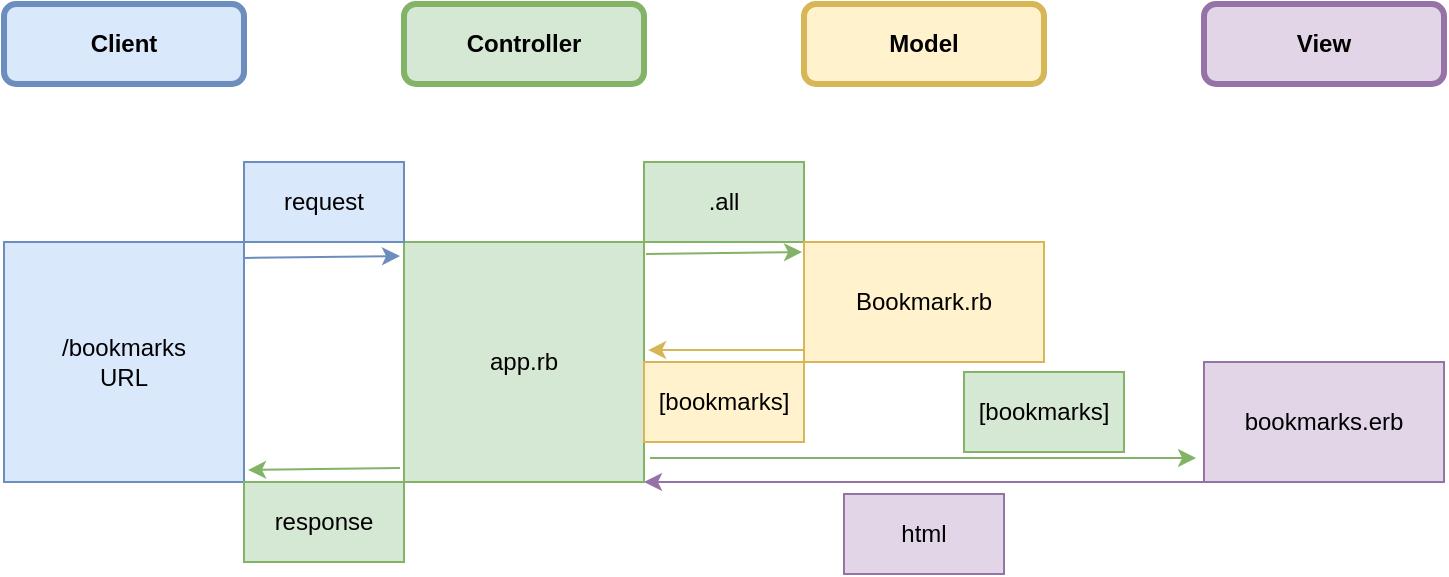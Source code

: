 <mxfile version="13.3.5" type="google"><diagram id="C5RBs43oDa-KdzZeNtuy" name="Page-1"><mxGraphModel dx="224" dy="646" grid="1" gridSize="10" guides="1" tooltips="1" connect="1" arrows="1" fold="1" page="1" pageScale="1" pageWidth="827" pageHeight="1169" math="0" shadow="0"><root><mxCell id="WIyWlLk6GJQsqaUBKTNV-0"/><mxCell id="WIyWlLk6GJQsqaUBKTNV-1" parent="WIyWlLk6GJQsqaUBKTNV-0"/><mxCell id="WIyWlLk6GJQsqaUBKTNV-3" value="Client" style="rounded=1;whiteSpace=wrap;html=1;fontSize=12;glass=0;strokeWidth=3;shadow=0;fillColor=#dae8fc;strokeColor=#6c8ebf;fontStyle=1" parent="WIyWlLk6GJQsqaUBKTNV-1" vertex="1"><mxGeometry x="40" y="41" width="120" height="40" as="geometry"/></mxCell><mxCell id="WIyWlLk6GJQsqaUBKTNV-7" value="Controller" style="rounded=1;whiteSpace=wrap;html=1;fontSize=12;glass=0;strokeWidth=3;shadow=0;fillColor=#d5e8d4;strokeColor=#82b366;fontStyle=1" parent="WIyWlLk6GJQsqaUBKTNV-1" vertex="1"><mxGeometry x="240" y="41" width="120" height="40" as="geometry"/></mxCell><mxCell id="WIyWlLk6GJQsqaUBKTNV-11" value="View" style="rounded=1;whiteSpace=wrap;html=1;fontSize=12;glass=0;strokeWidth=3;shadow=0;fillColor=#e1d5e7;strokeColor=#9673a6;fontStyle=1" parent="WIyWlLk6GJQsqaUBKTNV-1" vertex="1"><mxGeometry x="640" y="41" width="120" height="40" as="geometry"/></mxCell><mxCell id="WIyWlLk6GJQsqaUBKTNV-12" value="Model" style="rounded=1;whiteSpace=wrap;html=1;fontSize=12;glass=0;strokeWidth=3;shadow=0;fillColor=#fff2cc;strokeColor=#d6b656;fontStyle=1" parent="WIyWlLk6GJQsqaUBKTNV-1" vertex="1"><mxGeometry x="440" y="41" width="120" height="40" as="geometry"/></mxCell><mxCell id="u_0zmbPeWe950R02lfLq-0" value="/bookmarks&lt;br&gt;URL" style="whiteSpace=wrap;html=1;aspect=fixed;fillColor=#dae8fc;strokeColor=#6c8ebf;" vertex="1" parent="WIyWlLk6GJQsqaUBKTNV-1"><mxGeometry x="40" y="160" width="120" height="120" as="geometry"/></mxCell><mxCell id="u_0zmbPeWe950R02lfLq-1" value="app.rb" style="whiteSpace=wrap;html=1;aspect=fixed;fillColor=#d5e8d4;strokeColor=#82b366;" vertex="1" parent="WIyWlLk6GJQsqaUBKTNV-1"><mxGeometry x="240" y="160" width="120" height="120" as="geometry"/></mxCell><mxCell id="u_0zmbPeWe950R02lfLq-4" value="" style="endArrow=classic;html=1;fillColor=#dae8fc;strokeColor=#6c8ebf;" edge="1" parent="WIyWlLk6GJQsqaUBKTNV-1"><mxGeometry width="50" height="50" relative="1" as="geometry"><mxPoint x="160" y="168" as="sourcePoint"/><mxPoint x="238" y="167" as="targetPoint"/></mxGeometry></mxCell><mxCell id="u_0zmbPeWe950R02lfLq-5" value="request" style="rounded=0;whiteSpace=wrap;html=1;fillColor=#dae8fc;strokeColor=#6c8ebf;" vertex="1" parent="WIyWlLk6GJQsqaUBKTNV-1"><mxGeometry x="160" y="120" width="80" height="40" as="geometry"/></mxCell><mxCell id="u_0zmbPeWe950R02lfLq-6" value="" style="endArrow=classic;html=1;fillColor=#d5e8d4;strokeColor=#82b366;" edge="1" parent="WIyWlLk6GJQsqaUBKTNV-1"><mxGeometry width="50" height="50" relative="1" as="geometry"><mxPoint x="361" y="166" as="sourcePoint"/><mxPoint x="439" y="165" as="targetPoint"/></mxGeometry></mxCell><mxCell id="u_0zmbPeWe950R02lfLq-7" value=".all" style="rounded=0;whiteSpace=wrap;html=1;fillColor=#d5e8d4;strokeColor=#82b366;" vertex="1" parent="WIyWlLk6GJQsqaUBKTNV-1"><mxGeometry x="360" y="120" width="80" height="40" as="geometry"/></mxCell><mxCell id="u_0zmbPeWe950R02lfLq-8" value="[bookmarks]" style="rounded=0;whiteSpace=wrap;html=1;fillColor=#fff2cc;strokeColor=#d6b656;" vertex="1" parent="WIyWlLk6GJQsqaUBKTNV-1"><mxGeometry x="360" y="220" width="80" height="40" as="geometry"/></mxCell><mxCell id="u_0zmbPeWe950R02lfLq-9" value="" style="endArrow=classic;html=1;exitX=-0.017;exitY=0.858;exitDx=0;exitDy=0;exitPerimeter=0;fillColor=#fff2cc;strokeColor=#d6b656;" edge="1" parent="WIyWlLk6GJQsqaUBKTNV-1"><mxGeometry width="50" height="50" relative="1" as="geometry"><mxPoint x="440.0" y="214.0" as="sourcePoint"/><mxPoint x="362.04" y="214.04" as="targetPoint"/></mxGeometry></mxCell><mxCell id="u_0zmbPeWe950R02lfLq-10" value="Bookmark.rb" style="rounded=0;whiteSpace=wrap;html=1;fillColor=#fff2cc;strokeColor=#d6b656;" vertex="1" parent="WIyWlLk6GJQsqaUBKTNV-1"><mxGeometry x="440" y="160" width="120" height="60" as="geometry"/></mxCell><mxCell id="u_0zmbPeWe950R02lfLq-11" value="bookmarks.erb" style="rounded=0;whiteSpace=wrap;html=1;fillColor=#e1d5e7;strokeColor=#9673a6;" vertex="1" parent="WIyWlLk6GJQsqaUBKTNV-1"><mxGeometry x="640" y="220" width="120" height="60" as="geometry"/></mxCell><mxCell id="u_0zmbPeWe950R02lfLq-12" value="" style="endArrow=classic;html=1;entryX=-0.033;entryY=0.867;entryDx=0;entryDy=0;entryPerimeter=0;fillColor=#d5e8d4;strokeColor=#82b366;" edge="1" parent="WIyWlLk6GJQsqaUBKTNV-1"><mxGeometry width="50" height="50" relative="1" as="geometry"><mxPoint x="363" y="268" as="sourcePoint"/><mxPoint x="636.04" y="268.02" as="targetPoint"/></mxGeometry></mxCell><mxCell id="u_0zmbPeWe950R02lfLq-13" value="[bookmarks]" style="rounded=0;whiteSpace=wrap;html=1;fillColor=#d5e8d4;strokeColor=#82b366;" vertex="1" parent="WIyWlLk6GJQsqaUBKTNV-1"><mxGeometry x="520" y="225" width="80" height="40" as="geometry"/></mxCell><mxCell id="u_0zmbPeWe950R02lfLq-14" value="" style="endArrow=classic;html=1;exitX=0;exitY=1;exitDx=0;exitDy=0;entryX=1;entryY=1;entryDx=0;entryDy=0;fillColor=#e1d5e7;strokeColor=#9673a6;" edge="1" parent="WIyWlLk6GJQsqaUBKTNV-1" source="u_0zmbPeWe950R02lfLq-11" target="u_0zmbPeWe950R02lfLq-1"><mxGeometry width="50" height="50" relative="1" as="geometry"><mxPoint x="390" y="300" as="sourcePoint"/><mxPoint x="440" y="250" as="targetPoint"/></mxGeometry></mxCell><mxCell id="u_0zmbPeWe950R02lfLq-15" value="html" style="rounded=0;whiteSpace=wrap;html=1;fillColor=#e1d5e7;strokeColor=#9673a6;" vertex="1" parent="WIyWlLk6GJQsqaUBKTNV-1"><mxGeometry x="460" y="286" width="80" height="40" as="geometry"/></mxCell><mxCell id="u_0zmbPeWe950R02lfLq-16" value="" style="endArrow=classic;html=1;exitX=-0.017;exitY=0.942;exitDx=0;exitDy=0;exitPerimeter=0;entryX=1.017;entryY=0.95;entryDx=0;entryDy=0;entryPerimeter=0;fillColor=#d5e8d4;strokeColor=#82b366;" edge="1" parent="WIyWlLk6GJQsqaUBKTNV-1" source="u_0zmbPeWe950R02lfLq-1" target="u_0zmbPeWe950R02lfLq-0"><mxGeometry width="50" height="50" relative="1" as="geometry"><mxPoint x="390" y="300" as="sourcePoint"/><mxPoint x="440" y="250" as="targetPoint"/></mxGeometry></mxCell><mxCell id="u_0zmbPeWe950R02lfLq-17" value="response" style="rounded=0;whiteSpace=wrap;html=1;fillColor=#d5e8d4;strokeColor=#82b366;" vertex="1" parent="WIyWlLk6GJQsqaUBKTNV-1"><mxGeometry x="160" y="280" width="80" height="40" as="geometry"/></mxCell></root></mxGraphModel></diagram></mxfile>